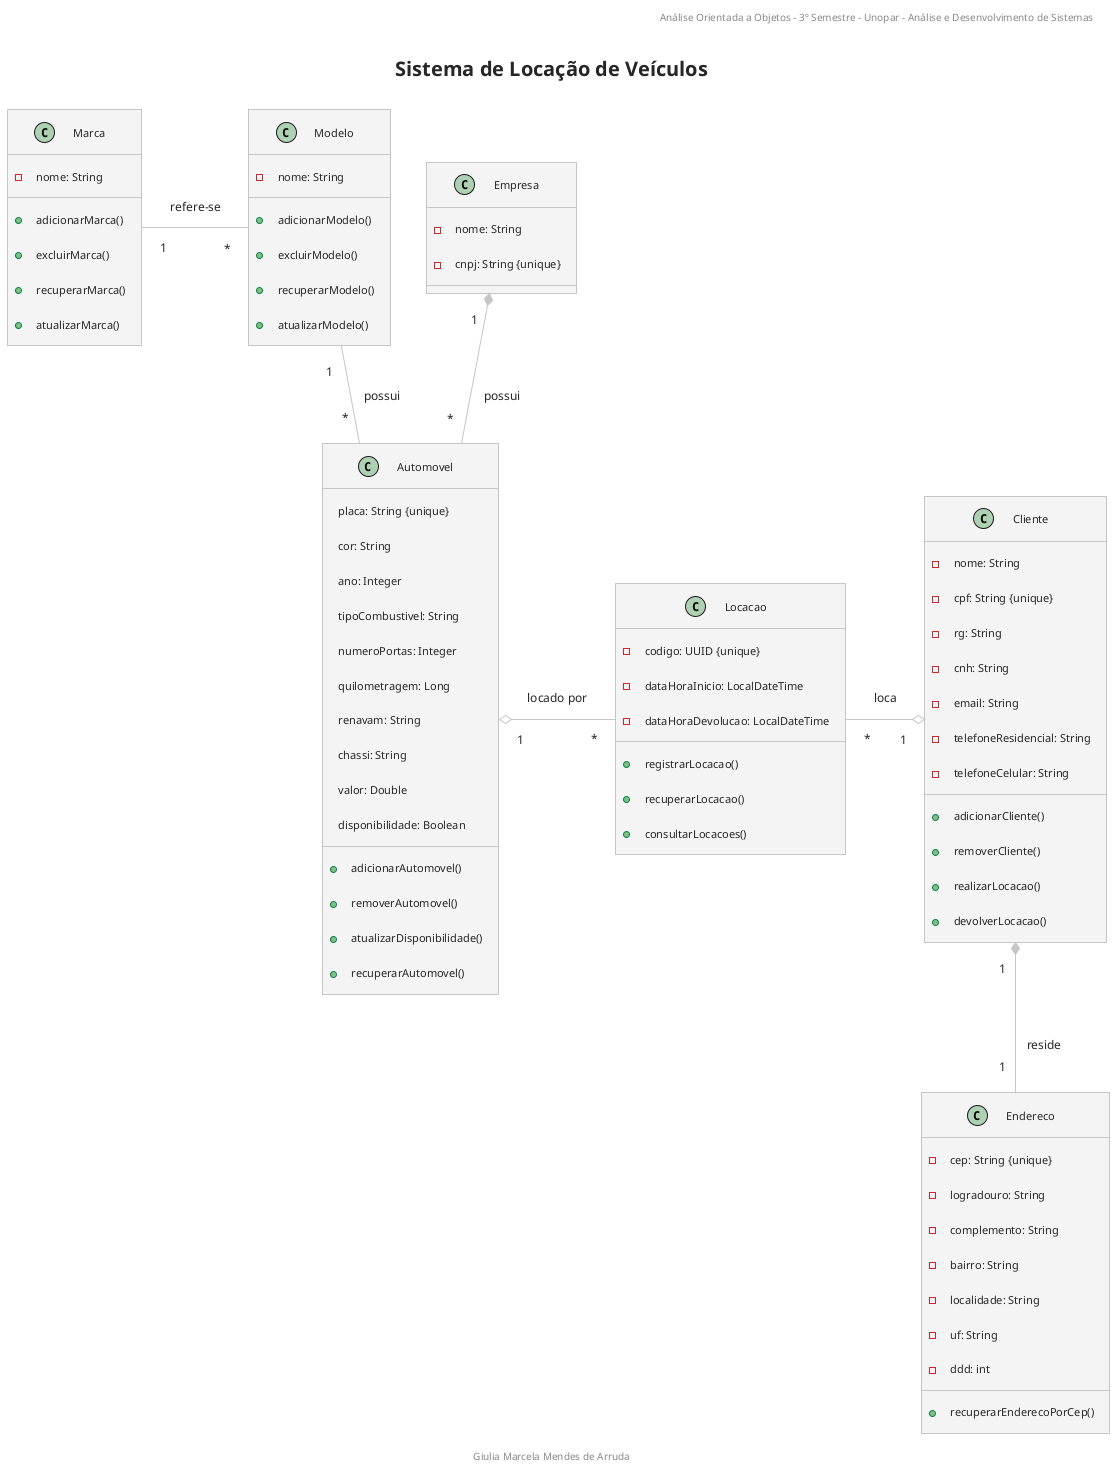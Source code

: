 @startuml
header Análise Orientada a Objetos - 3º Semestre - Unopar - Análise e Desenvolvimento de Sistemas

title Sistema de Locação de Veículos

footer Giulia Marcela Mendes de Arruda

!theme carbon-gray

class Empresa {
  - nome: String
  - cnpj: String {unique}
}

class Automovel {
  placa: String {unique}
  cor: String
  ano: Integer
  tipoCombustivel: String
  numeroPortas: Integer
  quilometragem: Long
  renavam: String
  chassi: String
  valor: Double
  disponibilidade: Boolean

  + adicionarAutomovel()
  + removerAutomovel()
  + atualizarDisponibilidade()
  + recuperarAutomovel()
}

class Cliente {
  - nome: String
  - cpf: String {unique}
  - rg: String
  - cnh: String
  - email: String
  - telefoneResidencial: String
  - telefoneCelular: String

  + adicionarCliente()
  + removerCliente()
  + realizarLocacao()
  + devolverLocacao()
}

class Endereco {
  - cep: String {unique}
  - logradouro: String
  - complemento: String
  - bairro: String
  - localidade: String
  - uf: String
  - ddd: int

  + recuperarEnderecoPorCep()
}

class Marca {
  - nome: String

  + adicionarMarca()
  + excluirMarca()
  + recuperarMarca()
  + atualizarMarca()
}

class Modelo {
  - nome: String

  + adicionarModelo()
  + excluirModelo()
  + recuperarModelo()
  + atualizarModelo()
}

class Locacao {
  - codigo: UUID {unique}
  - dataHoraInicio: LocalDateTime
  - dataHoraDevolucao: LocalDateTime

  + registrarLocacao()
  + recuperarLocacao()
  + consultarLocacoes()
}

Empresa "1" *-- "*" Automovel : possui
Cliente "1" *-- "1" Endereco : reside
Modelo "1" -- "*" Automovel : possui
Marca "1" - "*" Modelo : refere-se
Automovel "1" o- "*" Locacao : locado por 
Locacao "*" -o "1" Cliente : loca

@enduml